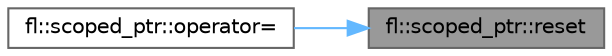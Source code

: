 digraph "fl::scoped_ptr::reset"
{
 // LATEX_PDF_SIZE
  bgcolor="transparent";
  edge [fontname=Helvetica,fontsize=10,labelfontname=Helvetica,labelfontsize=10];
  node [fontname=Helvetica,fontsize=10,shape=box,height=0.2,width=0.4];
  rankdir="RL";
  Node1 [id="Node000001",label="fl::scoped_ptr::reset",height=0.2,width=0.4,color="gray40", fillcolor="grey60", style="filled", fontcolor="black",tooltip=" "];
  Node1 -> Node2 [id="edge1_Node000001_Node000002",dir="back",color="steelblue1",style="solid",tooltip=" "];
  Node2 [id="Node000002",label="fl::scoped_ptr::operator=",height=0.2,width=0.4,color="grey40", fillcolor="white", style="filled",URL="$df/d0b/classfl_1_1scoped__ptr_a4ac3c35763cd13b72c771272505ab5ca.html#a4ac3c35763cd13b72c771272505ab5ca",tooltip=" "];
}
